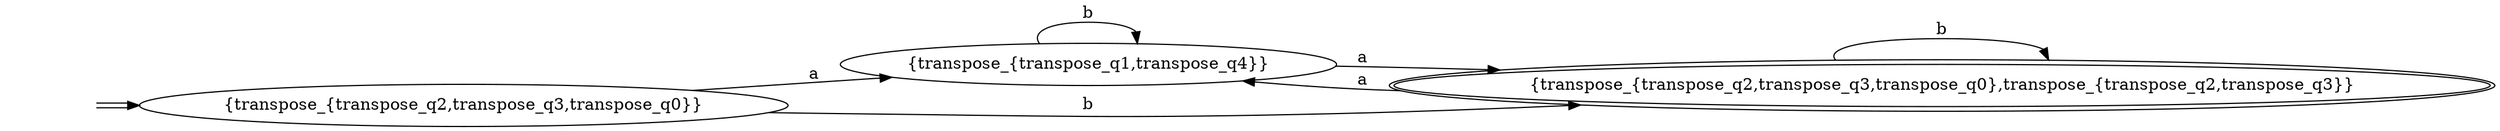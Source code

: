 digraph Automaton { 
  rankdir = LR
  0 [label="{transpose_{transpose_q2,transpose_q3,transpose_q0}}"];  1 [label="{transpose_{transpose_q1,transpose_q4}}"];  2 [label="{transpose_{transpose_q2,transpose_q3,transpose_q0},transpose_{transpose_q2,transpose_q3}}",peripheries=2];  start0 [style=invis]
  start0 -> 0[color="black:white:black"]
  0 -> 1 [label = "a" ]
  0 -> 2 [label = "b" ]
  1 -> 2 [label = "a" ]
  1 -> 1 [label = "b" ]
  2 -> 1 [label = "a" ]
  2 -> 2 [label = "b" ]
}

